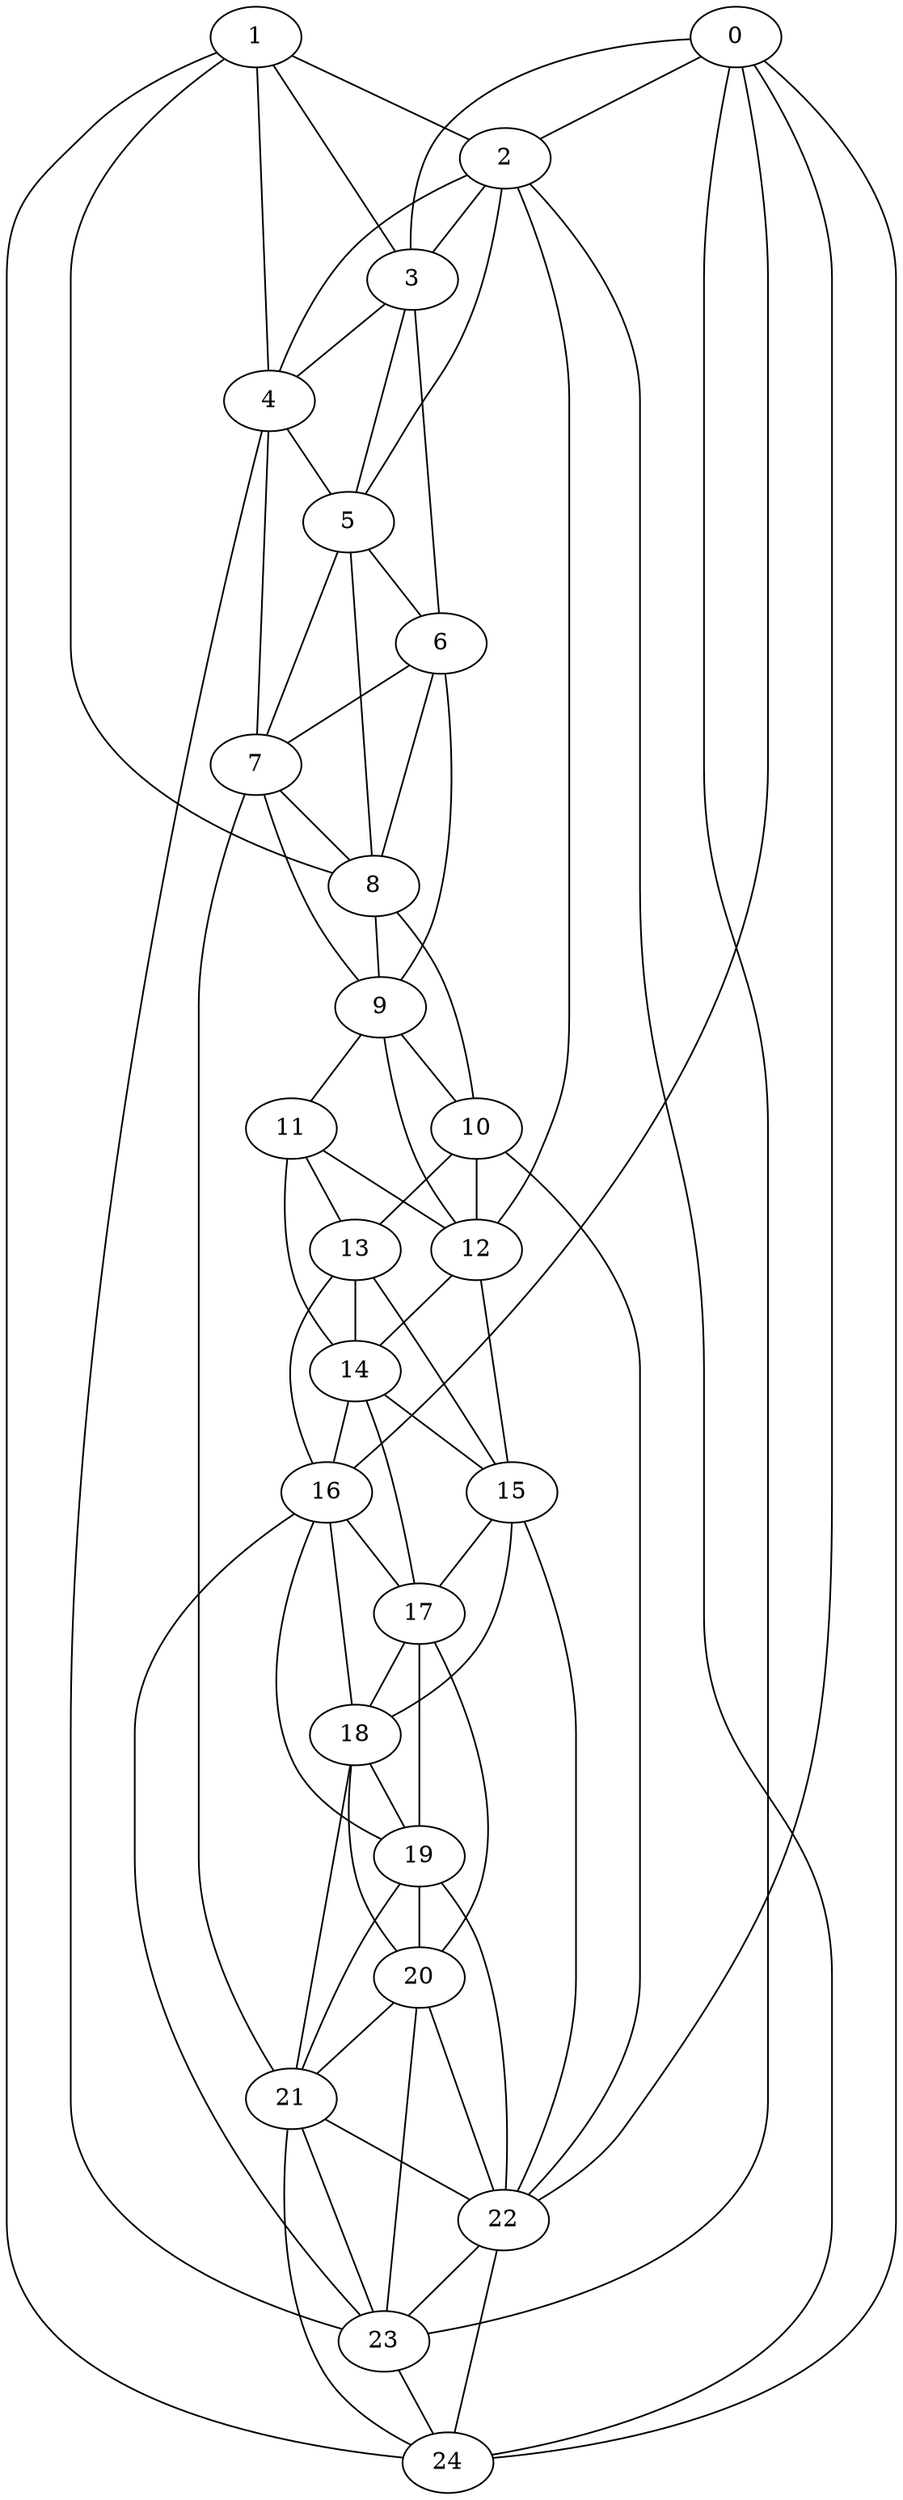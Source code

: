 strict graph "watts_strogatz_graph(25,6,0.1)" {
0;
1;
2;
3;
4;
5;
6;
7;
8;
9;
10;
11;
12;
13;
14;
15;
16;
17;
18;
19;
20;
21;
22;
23;
24;
0 -- 2  [is_available=True, prob="0.340686881582"];
0 -- 3  [is_available=True, prob="0.136774264319"];
0 -- 16  [is_available=True, prob="0.799609321497"];
0 -- 22  [is_available=True, prob="0.867486663966"];
0 -- 23  [is_available=True, prob="0.756276969126"];
0 -- 24  [is_available=True, prob="0.962618194921"];
1 -- 2  [is_available=True, prob="0.252775048108"];
1 -- 3  [is_available=True, prob="0.152187291383"];
1 -- 4  [is_available=True, prob="1.0"];
1 -- 8  [is_available=True, prob="0.266817172242"];
1 -- 24  [is_available=True, prob="0.146213016384"];
2 -- 3  [is_available=True, prob="0.458524748298"];
2 -- 4  [is_available=True, prob="0.255051988873"];
2 -- 5  [is_available=True, prob="0.524479568802"];
2 -- 12  [is_available=True, prob="0.849303130554"];
2 -- 24  [is_available=True, prob="0.864903461292"];
3 -- 4  [is_available=True, prob="1.0"];
3 -- 5  [is_available=True, prob="0.746247799174"];
3 -- 6  [is_available=True, prob="0.880987702554"];
4 -- 5  [is_available=True, prob="0.593731002"];
4 -- 7  [is_available=True, prob="1.0"];
4 -- 23  [is_available=True, prob="0.870206355687"];
5 -- 6  [is_available=True, prob="1.0"];
5 -- 7  [is_available=True, prob="1.0"];
5 -- 8  [is_available=True, prob="0.41758107709"];
6 -- 7  [is_available=True, prob="0.968459922382"];
6 -- 8  [is_available=True, prob="1.0"];
6 -- 9  [is_available=True, prob="0.277976440825"];
7 -- 8  [is_available=True, prob="1.0"];
7 -- 9  [is_available=True, prob="1.0"];
7 -- 21  [is_available=True, prob="0.839214544822"];
8 -- 9  [is_available=True, prob="0.513594942355"];
8 -- 10  [is_available=True, prob="0.97295354804"];
9 -- 10  [is_available=True, prob="0.911412234604"];
9 -- 11  [is_available=True, prob="0.27168997174"];
9 -- 12  [is_available=True, prob="1.0"];
10 -- 12  [is_available=True, prob="0.0272734784391"];
10 -- 13  [is_available=True, prob="0.60305999513"];
10 -- 22  [is_available=True, prob="1.0"];
11 -- 12  [is_available=True, prob="0.0601429098465"];
11 -- 13  [is_available=True, prob="1.0"];
11 -- 14  [is_available=True, prob="0.216010298069"];
12 -- 14  [is_available=True, prob="1.0"];
12 -- 15  [is_available=True, prob="0.786397313445"];
13 -- 14  [is_available=True, prob="0.692836612477"];
13 -- 15  [is_available=True, prob="0.605708701374"];
13 -- 16  [is_available=True, prob="1.0"];
14 -- 15  [is_available=True, prob="0.466446255717"];
14 -- 16  [is_available=True, prob="1.0"];
14 -- 17  [is_available=True, prob="1.0"];
15 -- 17  [is_available=True, prob="0.0728140770283"];
15 -- 18  [is_available=True, prob="1.0"];
15 -- 22  [is_available=True, prob="1.0"];
16 -- 17  [is_available=True, prob="1.0"];
16 -- 18  [is_available=True, prob="1.0"];
16 -- 19  [is_available=True, prob="0.670443259816"];
16 -- 23  [is_available=True, prob="0.967100746672"];
17 -- 18  [is_available=True, prob="0.563714169372"];
17 -- 19  [is_available=True, prob="1.0"];
17 -- 20  [is_available=True, prob="0.792743578922"];
18 -- 19  [is_available=True, prob="0.505841335947"];
18 -- 20  [is_available=True, prob="0.456029728558"];
18 -- 21  [is_available=True, prob="1.0"];
19 -- 20  [is_available=True, prob="1.0"];
19 -- 21  [is_available=True, prob="0.402236236457"];
19 -- 22  [is_available=True, prob="0.539117404074"];
20 -- 21  [is_available=True, prob="1.0"];
20 -- 22  [is_available=True, prob="0.227027873752"];
20 -- 23  [is_available=True, prob="0.523950797523"];
21 -- 22  [is_available=True, prob="0.0907538139619"];
21 -- 23  [is_available=True, prob="0.635113949267"];
21 -- 24  [is_available=True, prob="1.0"];
22 -- 23  [is_available=True, prob="0.0677056599449"];
22 -- 24  [is_available=True, prob="1.0"];
23 -- 24  [is_available=True, prob="0.762222459063"];
}
